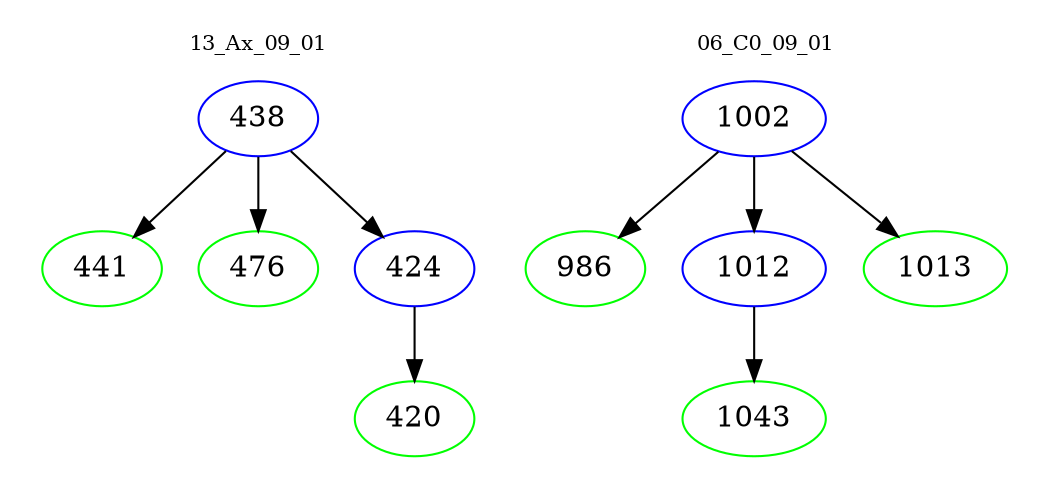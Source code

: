 digraph{
subgraph cluster_0 {
color = white
label = "13_Ax_09_01";
fontsize=10;
T0_438 [label="438", color="blue"]
T0_438 -> T0_441 [color="black"]
T0_441 [label="441", color="green"]
T0_438 -> T0_476 [color="black"]
T0_476 [label="476", color="green"]
T0_438 -> T0_424 [color="black"]
T0_424 [label="424", color="blue"]
T0_424 -> T0_420 [color="black"]
T0_420 [label="420", color="green"]
}
subgraph cluster_1 {
color = white
label = "06_C0_09_01";
fontsize=10;
T1_1002 [label="1002", color="blue"]
T1_1002 -> T1_986 [color="black"]
T1_986 [label="986", color="green"]
T1_1002 -> T1_1012 [color="black"]
T1_1012 [label="1012", color="blue"]
T1_1012 -> T1_1043 [color="black"]
T1_1043 [label="1043", color="green"]
T1_1002 -> T1_1013 [color="black"]
T1_1013 [label="1013", color="green"]
}
}
